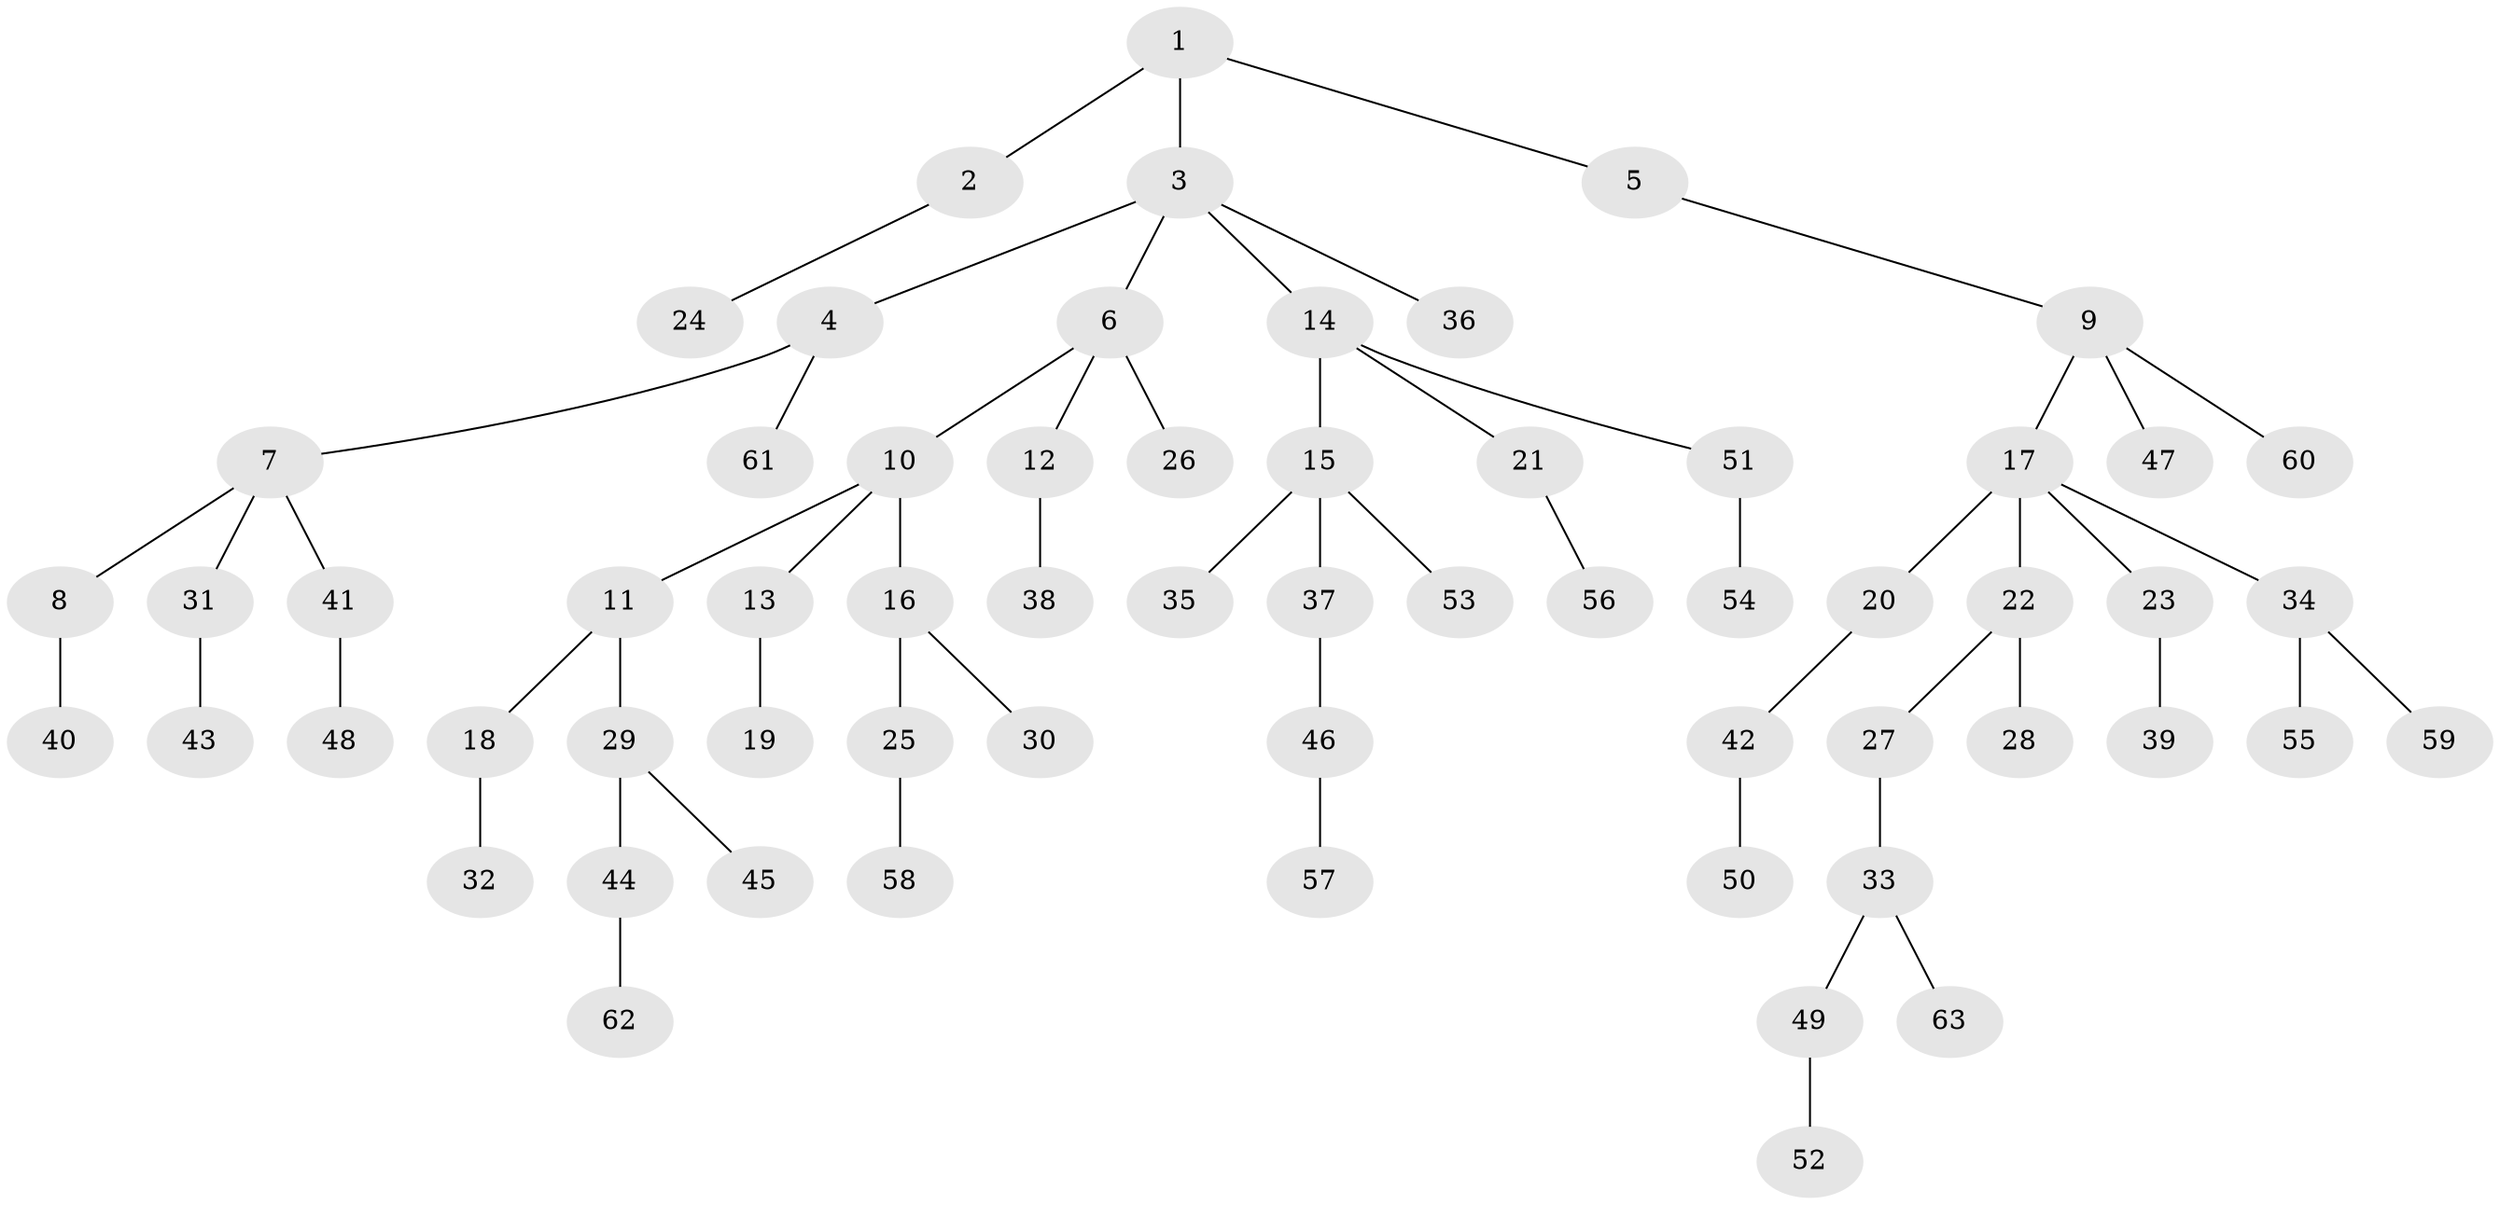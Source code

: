 // coarse degree distribution, {3: 0.13157894736842105, 1: 0.6052631578947368, 6: 0.02631578947368421, 4: 0.07894736842105263, 5: 0.05263157894736842, 2: 0.10526315789473684}
// Generated by graph-tools (version 1.1) at 2025/52/02/27/25 19:52:13]
// undirected, 63 vertices, 62 edges
graph export_dot {
graph [start="1"]
  node [color=gray90,style=filled];
  1;
  2;
  3;
  4;
  5;
  6;
  7;
  8;
  9;
  10;
  11;
  12;
  13;
  14;
  15;
  16;
  17;
  18;
  19;
  20;
  21;
  22;
  23;
  24;
  25;
  26;
  27;
  28;
  29;
  30;
  31;
  32;
  33;
  34;
  35;
  36;
  37;
  38;
  39;
  40;
  41;
  42;
  43;
  44;
  45;
  46;
  47;
  48;
  49;
  50;
  51;
  52;
  53;
  54;
  55;
  56;
  57;
  58;
  59;
  60;
  61;
  62;
  63;
  1 -- 2;
  1 -- 3;
  1 -- 5;
  2 -- 24;
  3 -- 4;
  3 -- 6;
  3 -- 14;
  3 -- 36;
  4 -- 7;
  4 -- 61;
  5 -- 9;
  6 -- 10;
  6 -- 12;
  6 -- 26;
  7 -- 8;
  7 -- 31;
  7 -- 41;
  8 -- 40;
  9 -- 17;
  9 -- 47;
  9 -- 60;
  10 -- 11;
  10 -- 13;
  10 -- 16;
  11 -- 18;
  11 -- 29;
  12 -- 38;
  13 -- 19;
  14 -- 15;
  14 -- 21;
  14 -- 51;
  15 -- 35;
  15 -- 37;
  15 -- 53;
  16 -- 25;
  16 -- 30;
  17 -- 20;
  17 -- 22;
  17 -- 23;
  17 -- 34;
  18 -- 32;
  20 -- 42;
  21 -- 56;
  22 -- 27;
  22 -- 28;
  23 -- 39;
  25 -- 58;
  27 -- 33;
  29 -- 44;
  29 -- 45;
  31 -- 43;
  33 -- 49;
  33 -- 63;
  34 -- 55;
  34 -- 59;
  37 -- 46;
  41 -- 48;
  42 -- 50;
  44 -- 62;
  46 -- 57;
  49 -- 52;
  51 -- 54;
}
